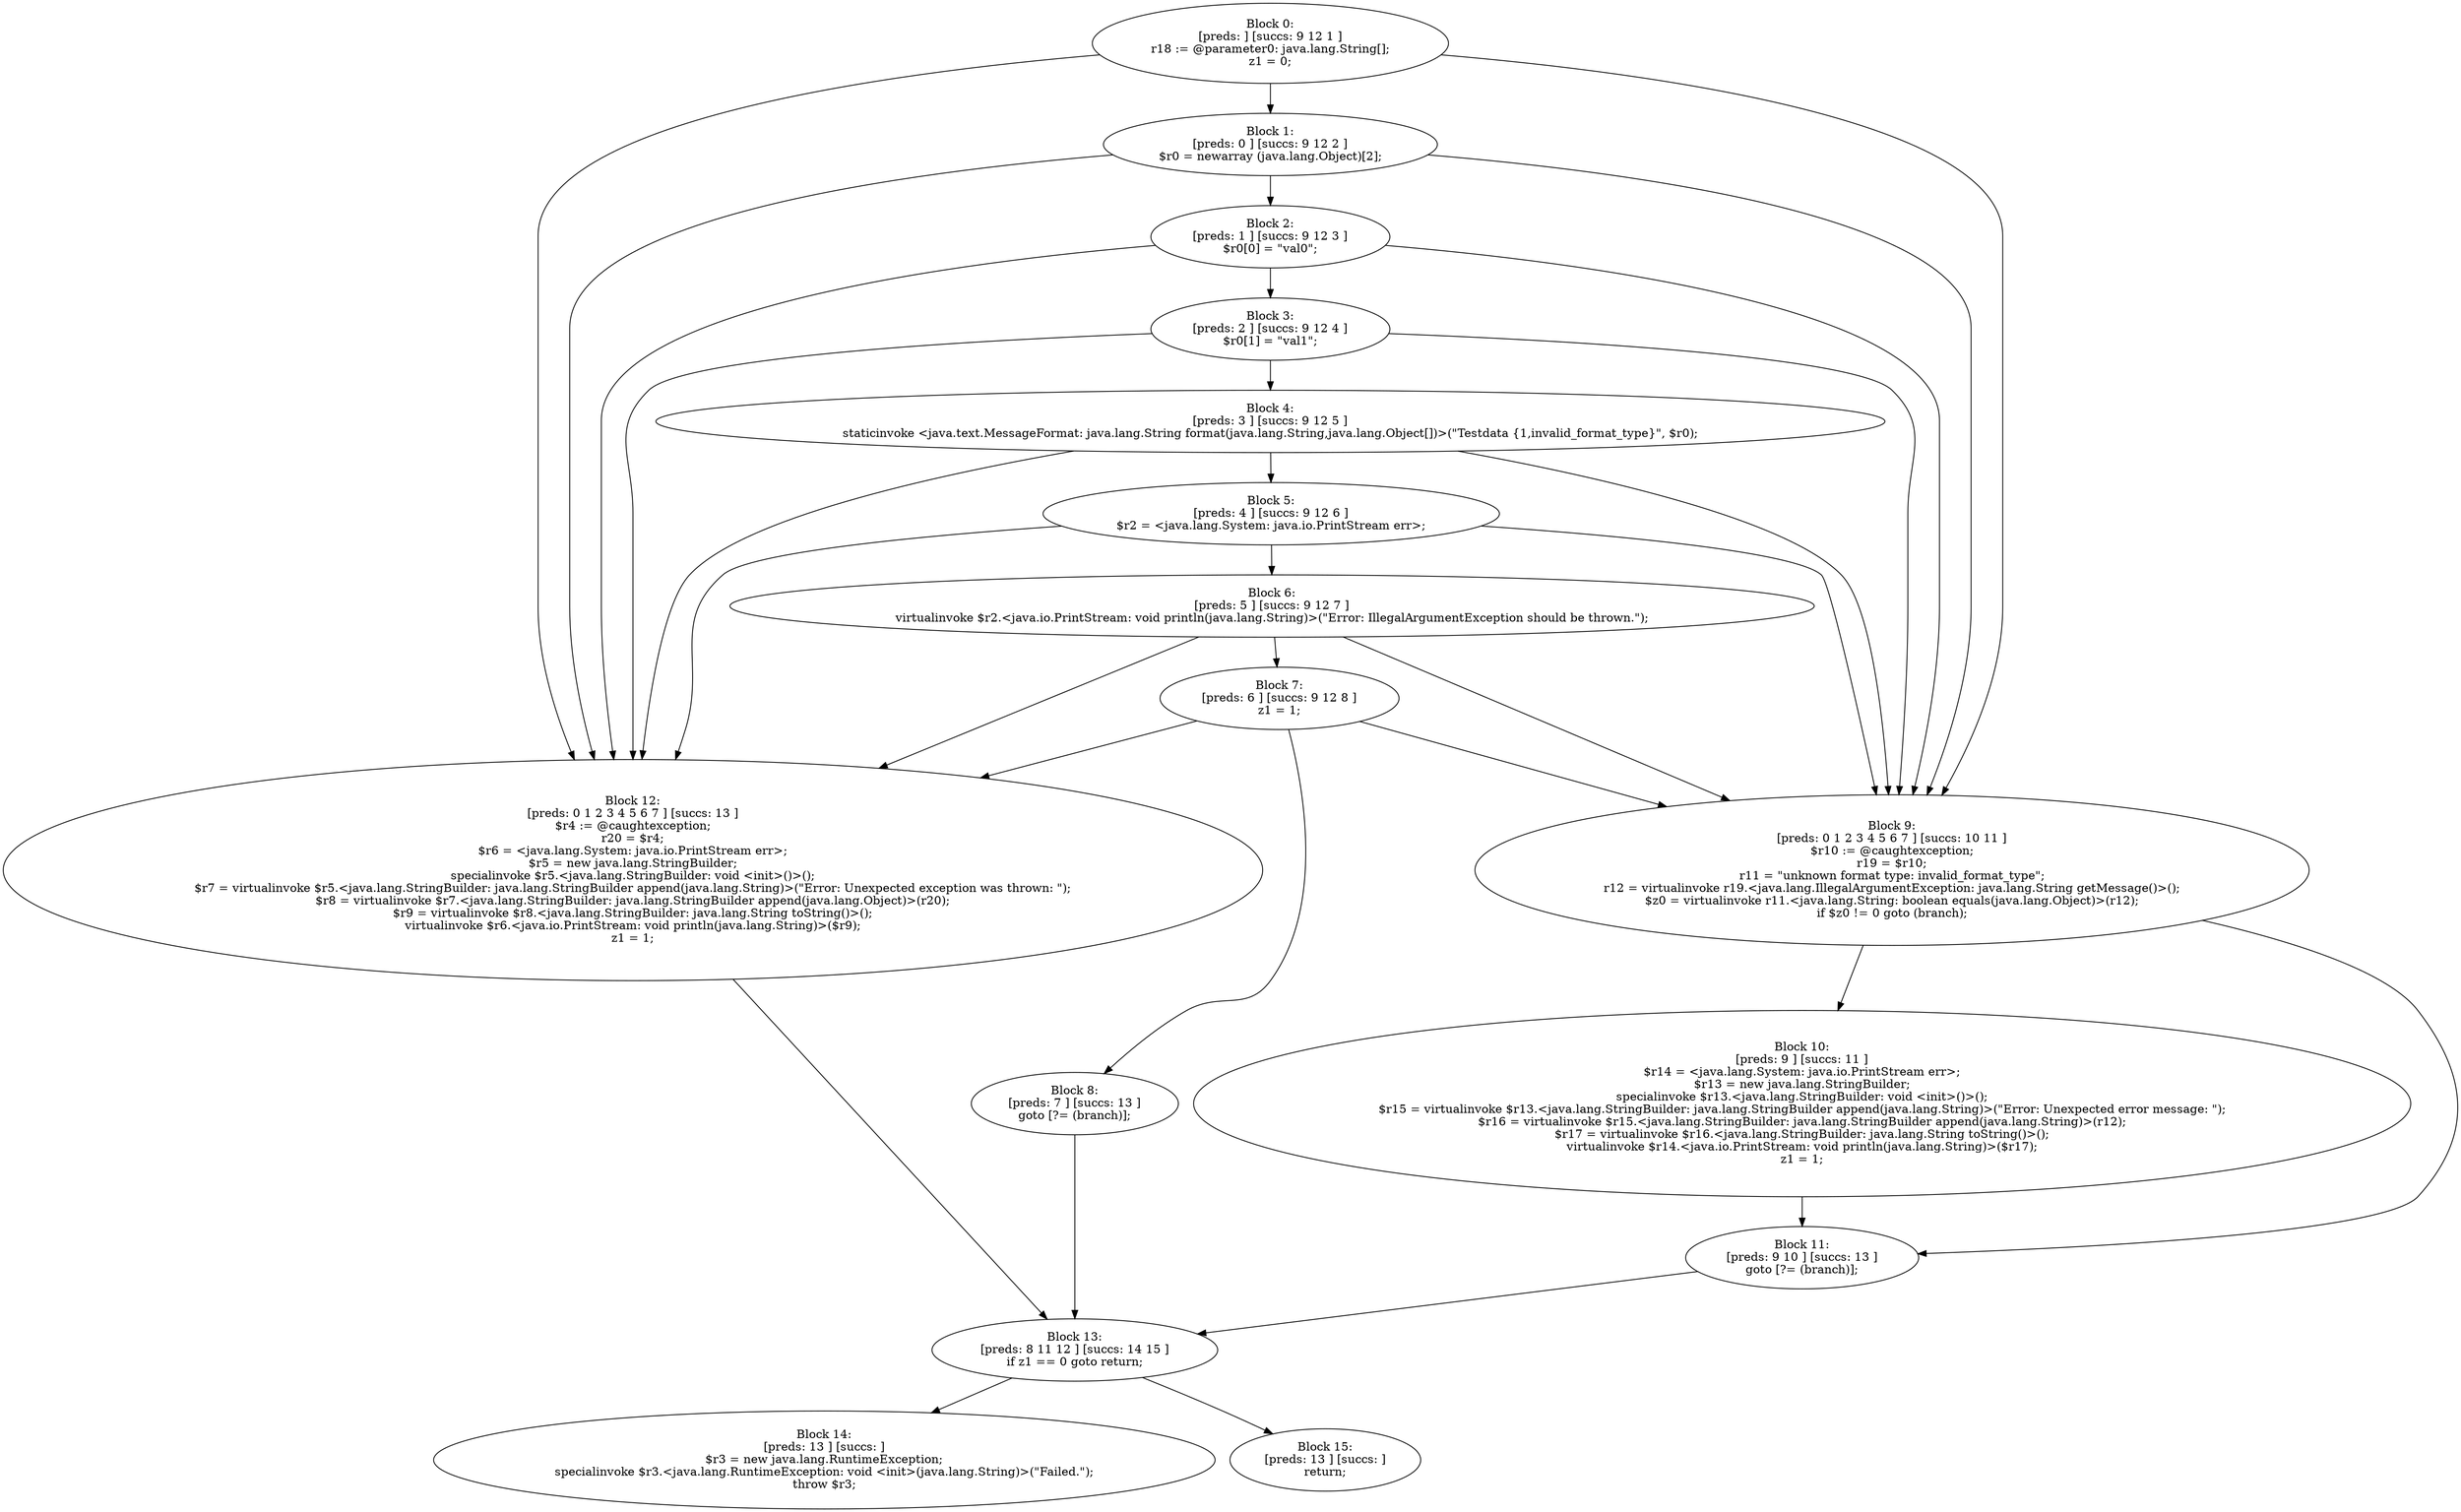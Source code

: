 digraph "unitGraph" {
    "Block 0:
[preds: ] [succs: 9 12 1 ]
r18 := @parameter0: java.lang.String[];
z1 = 0;
"
    "Block 1:
[preds: 0 ] [succs: 9 12 2 ]
$r0 = newarray (java.lang.Object)[2];
"
    "Block 2:
[preds: 1 ] [succs: 9 12 3 ]
$r0[0] = \"val0\";
"
    "Block 3:
[preds: 2 ] [succs: 9 12 4 ]
$r0[1] = \"val1\";
"
    "Block 4:
[preds: 3 ] [succs: 9 12 5 ]
staticinvoke <java.text.MessageFormat: java.lang.String format(java.lang.String,java.lang.Object[])>(\"Testdata {1,invalid_format_type}\", $r0);
"
    "Block 5:
[preds: 4 ] [succs: 9 12 6 ]
$r2 = <java.lang.System: java.io.PrintStream err>;
"
    "Block 6:
[preds: 5 ] [succs: 9 12 7 ]
virtualinvoke $r2.<java.io.PrintStream: void println(java.lang.String)>(\"Error: IllegalArgumentException should be thrown.\");
"
    "Block 7:
[preds: 6 ] [succs: 9 12 8 ]
z1 = 1;
"
    "Block 8:
[preds: 7 ] [succs: 13 ]
goto [?= (branch)];
"
    "Block 9:
[preds: 0 1 2 3 4 5 6 7 ] [succs: 10 11 ]
$r10 := @caughtexception;
r19 = $r10;
r11 = \"unknown format type: invalid_format_type\";
r12 = virtualinvoke r19.<java.lang.IllegalArgumentException: java.lang.String getMessage()>();
$z0 = virtualinvoke r11.<java.lang.String: boolean equals(java.lang.Object)>(r12);
if $z0 != 0 goto (branch);
"
    "Block 10:
[preds: 9 ] [succs: 11 ]
$r14 = <java.lang.System: java.io.PrintStream err>;
$r13 = new java.lang.StringBuilder;
specialinvoke $r13.<java.lang.StringBuilder: void <init>()>();
$r15 = virtualinvoke $r13.<java.lang.StringBuilder: java.lang.StringBuilder append(java.lang.String)>(\"Error: Unexpected error message: \");
$r16 = virtualinvoke $r15.<java.lang.StringBuilder: java.lang.StringBuilder append(java.lang.String)>(r12);
$r17 = virtualinvoke $r16.<java.lang.StringBuilder: java.lang.String toString()>();
virtualinvoke $r14.<java.io.PrintStream: void println(java.lang.String)>($r17);
z1 = 1;
"
    "Block 11:
[preds: 9 10 ] [succs: 13 ]
goto [?= (branch)];
"
    "Block 12:
[preds: 0 1 2 3 4 5 6 7 ] [succs: 13 ]
$r4 := @caughtexception;
r20 = $r4;
$r6 = <java.lang.System: java.io.PrintStream err>;
$r5 = new java.lang.StringBuilder;
specialinvoke $r5.<java.lang.StringBuilder: void <init>()>();
$r7 = virtualinvoke $r5.<java.lang.StringBuilder: java.lang.StringBuilder append(java.lang.String)>(\"Error: Unexpected exception was thrown: \");
$r8 = virtualinvoke $r7.<java.lang.StringBuilder: java.lang.StringBuilder append(java.lang.Object)>(r20);
$r9 = virtualinvoke $r8.<java.lang.StringBuilder: java.lang.String toString()>();
virtualinvoke $r6.<java.io.PrintStream: void println(java.lang.String)>($r9);
z1 = 1;
"
    "Block 13:
[preds: 8 11 12 ] [succs: 14 15 ]
if z1 == 0 goto return;
"
    "Block 14:
[preds: 13 ] [succs: ]
$r3 = new java.lang.RuntimeException;
specialinvoke $r3.<java.lang.RuntimeException: void <init>(java.lang.String)>(\"Failed.\");
throw $r3;
"
    "Block 15:
[preds: 13 ] [succs: ]
return;
"
    "Block 0:
[preds: ] [succs: 9 12 1 ]
r18 := @parameter0: java.lang.String[];
z1 = 0;
"->"Block 9:
[preds: 0 1 2 3 4 5 6 7 ] [succs: 10 11 ]
$r10 := @caughtexception;
r19 = $r10;
r11 = \"unknown format type: invalid_format_type\";
r12 = virtualinvoke r19.<java.lang.IllegalArgumentException: java.lang.String getMessage()>();
$z0 = virtualinvoke r11.<java.lang.String: boolean equals(java.lang.Object)>(r12);
if $z0 != 0 goto (branch);
";
    "Block 0:
[preds: ] [succs: 9 12 1 ]
r18 := @parameter0: java.lang.String[];
z1 = 0;
"->"Block 12:
[preds: 0 1 2 3 4 5 6 7 ] [succs: 13 ]
$r4 := @caughtexception;
r20 = $r4;
$r6 = <java.lang.System: java.io.PrintStream err>;
$r5 = new java.lang.StringBuilder;
specialinvoke $r5.<java.lang.StringBuilder: void <init>()>();
$r7 = virtualinvoke $r5.<java.lang.StringBuilder: java.lang.StringBuilder append(java.lang.String)>(\"Error: Unexpected exception was thrown: \");
$r8 = virtualinvoke $r7.<java.lang.StringBuilder: java.lang.StringBuilder append(java.lang.Object)>(r20);
$r9 = virtualinvoke $r8.<java.lang.StringBuilder: java.lang.String toString()>();
virtualinvoke $r6.<java.io.PrintStream: void println(java.lang.String)>($r9);
z1 = 1;
";
    "Block 0:
[preds: ] [succs: 9 12 1 ]
r18 := @parameter0: java.lang.String[];
z1 = 0;
"->"Block 1:
[preds: 0 ] [succs: 9 12 2 ]
$r0 = newarray (java.lang.Object)[2];
";
    "Block 1:
[preds: 0 ] [succs: 9 12 2 ]
$r0 = newarray (java.lang.Object)[2];
"->"Block 9:
[preds: 0 1 2 3 4 5 6 7 ] [succs: 10 11 ]
$r10 := @caughtexception;
r19 = $r10;
r11 = \"unknown format type: invalid_format_type\";
r12 = virtualinvoke r19.<java.lang.IllegalArgumentException: java.lang.String getMessage()>();
$z0 = virtualinvoke r11.<java.lang.String: boolean equals(java.lang.Object)>(r12);
if $z0 != 0 goto (branch);
";
    "Block 1:
[preds: 0 ] [succs: 9 12 2 ]
$r0 = newarray (java.lang.Object)[2];
"->"Block 12:
[preds: 0 1 2 3 4 5 6 7 ] [succs: 13 ]
$r4 := @caughtexception;
r20 = $r4;
$r6 = <java.lang.System: java.io.PrintStream err>;
$r5 = new java.lang.StringBuilder;
specialinvoke $r5.<java.lang.StringBuilder: void <init>()>();
$r7 = virtualinvoke $r5.<java.lang.StringBuilder: java.lang.StringBuilder append(java.lang.String)>(\"Error: Unexpected exception was thrown: \");
$r8 = virtualinvoke $r7.<java.lang.StringBuilder: java.lang.StringBuilder append(java.lang.Object)>(r20);
$r9 = virtualinvoke $r8.<java.lang.StringBuilder: java.lang.String toString()>();
virtualinvoke $r6.<java.io.PrintStream: void println(java.lang.String)>($r9);
z1 = 1;
";
    "Block 1:
[preds: 0 ] [succs: 9 12 2 ]
$r0 = newarray (java.lang.Object)[2];
"->"Block 2:
[preds: 1 ] [succs: 9 12 3 ]
$r0[0] = \"val0\";
";
    "Block 2:
[preds: 1 ] [succs: 9 12 3 ]
$r0[0] = \"val0\";
"->"Block 9:
[preds: 0 1 2 3 4 5 6 7 ] [succs: 10 11 ]
$r10 := @caughtexception;
r19 = $r10;
r11 = \"unknown format type: invalid_format_type\";
r12 = virtualinvoke r19.<java.lang.IllegalArgumentException: java.lang.String getMessage()>();
$z0 = virtualinvoke r11.<java.lang.String: boolean equals(java.lang.Object)>(r12);
if $z0 != 0 goto (branch);
";
    "Block 2:
[preds: 1 ] [succs: 9 12 3 ]
$r0[0] = \"val0\";
"->"Block 12:
[preds: 0 1 2 3 4 5 6 7 ] [succs: 13 ]
$r4 := @caughtexception;
r20 = $r4;
$r6 = <java.lang.System: java.io.PrintStream err>;
$r5 = new java.lang.StringBuilder;
specialinvoke $r5.<java.lang.StringBuilder: void <init>()>();
$r7 = virtualinvoke $r5.<java.lang.StringBuilder: java.lang.StringBuilder append(java.lang.String)>(\"Error: Unexpected exception was thrown: \");
$r8 = virtualinvoke $r7.<java.lang.StringBuilder: java.lang.StringBuilder append(java.lang.Object)>(r20);
$r9 = virtualinvoke $r8.<java.lang.StringBuilder: java.lang.String toString()>();
virtualinvoke $r6.<java.io.PrintStream: void println(java.lang.String)>($r9);
z1 = 1;
";
    "Block 2:
[preds: 1 ] [succs: 9 12 3 ]
$r0[0] = \"val0\";
"->"Block 3:
[preds: 2 ] [succs: 9 12 4 ]
$r0[1] = \"val1\";
";
    "Block 3:
[preds: 2 ] [succs: 9 12 4 ]
$r0[1] = \"val1\";
"->"Block 9:
[preds: 0 1 2 3 4 5 6 7 ] [succs: 10 11 ]
$r10 := @caughtexception;
r19 = $r10;
r11 = \"unknown format type: invalid_format_type\";
r12 = virtualinvoke r19.<java.lang.IllegalArgumentException: java.lang.String getMessage()>();
$z0 = virtualinvoke r11.<java.lang.String: boolean equals(java.lang.Object)>(r12);
if $z0 != 0 goto (branch);
";
    "Block 3:
[preds: 2 ] [succs: 9 12 4 ]
$r0[1] = \"val1\";
"->"Block 12:
[preds: 0 1 2 3 4 5 6 7 ] [succs: 13 ]
$r4 := @caughtexception;
r20 = $r4;
$r6 = <java.lang.System: java.io.PrintStream err>;
$r5 = new java.lang.StringBuilder;
specialinvoke $r5.<java.lang.StringBuilder: void <init>()>();
$r7 = virtualinvoke $r5.<java.lang.StringBuilder: java.lang.StringBuilder append(java.lang.String)>(\"Error: Unexpected exception was thrown: \");
$r8 = virtualinvoke $r7.<java.lang.StringBuilder: java.lang.StringBuilder append(java.lang.Object)>(r20);
$r9 = virtualinvoke $r8.<java.lang.StringBuilder: java.lang.String toString()>();
virtualinvoke $r6.<java.io.PrintStream: void println(java.lang.String)>($r9);
z1 = 1;
";
    "Block 3:
[preds: 2 ] [succs: 9 12 4 ]
$r0[1] = \"val1\";
"->"Block 4:
[preds: 3 ] [succs: 9 12 5 ]
staticinvoke <java.text.MessageFormat: java.lang.String format(java.lang.String,java.lang.Object[])>(\"Testdata {1,invalid_format_type}\", $r0);
";
    "Block 4:
[preds: 3 ] [succs: 9 12 5 ]
staticinvoke <java.text.MessageFormat: java.lang.String format(java.lang.String,java.lang.Object[])>(\"Testdata {1,invalid_format_type}\", $r0);
"->"Block 9:
[preds: 0 1 2 3 4 5 6 7 ] [succs: 10 11 ]
$r10 := @caughtexception;
r19 = $r10;
r11 = \"unknown format type: invalid_format_type\";
r12 = virtualinvoke r19.<java.lang.IllegalArgumentException: java.lang.String getMessage()>();
$z0 = virtualinvoke r11.<java.lang.String: boolean equals(java.lang.Object)>(r12);
if $z0 != 0 goto (branch);
";
    "Block 4:
[preds: 3 ] [succs: 9 12 5 ]
staticinvoke <java.text.MessageFormat: java.lang.String format(java.lang.String,java.lang.Object[])>(\"Testdata {1,invalid_format_type}\", $r0);
"->"Block 12:
[preds: 0 1 2 3 4 5 6 7 ] [succs: 13 ]
$r4 := @caughtexception;
r20 = $r4;
$r6 = <java.lang.System: java.io.PrintStream err>;
$r5 = new java.lang.StringBuilder;
specialinvoke $r5.<java.lang.StringBuilder: void <init>()>();
$r7 = virtualinvoke $r5.<java.lang.StringBuilder: java.lang.StringBuilder append(java.lang.String)>(\"Error: Unexpected exception was thrown: \");
$r8 = virtualinvoke $r7.<java.lang.StringBuilder: java.lang.StringBuilder append(java.lang.Object)>(r20);
$r9 = virtualinvoke $r8.<java.lang.StringBuilder: java.lang.String toString()>();
virtualinvoke $r6.<java.io.PrintStream: void println(java.lang.String)>($r9);
z1 = 1;
";
    "Block 4:
[preds: 3 ] [succs: 9 12 5 ]
staticinvoke <java.text.MessageFormat: java.lang.String format(java.lang.String,java.lang.Object[])>(\"Testdata {1,invalid_format_type}\", $r0);
"->"Block 5:
[preds: 4 ] [succs: 9 12 6 ]
$r2 = <java.lang.System: java.io.PrintStream err>;
";
    "Block 5:
[preds: 4 ] [succs: 9 12 6 ]
$r2 = <java.lang.System: java.io.PrintStream err>;
"->"Block 9:
[preds: 0 1 2 3 4 5 6 7 ] [succs: 10 11 ]
$r10 := @caughtexception;
r19 = $r10;
r11 = \"unknown format type: invalid_format_type\";
r12 = virtualinvoke r19.<java.lang.IllegalArgumentException: java.lang.String getMessage()>();
$z0 = virtualinvoke r11.<java.lang.String: boolean equals(java.lang.Object)>(r12);
if $z0 != 0 goto (branch);
";
    "Block 5:
[preds: 4 ] [succs: 9 12 6 ]
$r2 = <java.lang.System: java.io.PrintStream err>;
"->"Block 12:
[preds: 0 1 2 3 4 5 6 7 ] [succs: 13 ]
$r4 := @caughtexception;
r20 = $r4;
$r6 = <java.lang.System: java.io.PrintStream err>;
$r5 = new java.lang.StringBuilder;
specialinvoke $r5.<java.lang.StringBuilder: void <init>()>();
$r7 = virtualinvoke $r5.<java.lang.StringBuilder: java.lang.StringBuilder append(java.lang.String)>(\"Error: Unexpected exception was thrown: \");
$r8 = virtualinvoke $r7.<java.lang.StringBuilder: java.lang.StringBuilder append(java.lang.Object)>(r20);
$r9 = virtualinvoke $r8.<java.lang.StringBuilder: java.lang.String toString()>();
virtualinvoke $r6.<java.io.PrintStream: void println(java.lang.String)>($r9);
z1 = 1;
";
    "Block 5:
[preds: 4 ] [succs: 9 12 6 ]
$r2 = <java.lang.System: java.io.PrintStream err>;
"->"Block 6:
[preds: 5 ] [succs: 9 12 7 ]
virtualinvoke $r2.<java.io.PrintStream: void println(java.lang.String)>(\"Error: IllegalArgumentException should be thrown.\");
";
    "Block 6:
[preds: 5 ] [succs: 9 12 7 ]
virtualinvoke $r2.<java.io.PrintStream: void println(java.lang.String)>(\"Error: IllegalArgumentException should be thrown.\");
"->"Block 9:
[preds: 0 1 2 3 4 5 6 7 ] [succs: 10 11 ]
$r10 := @caughtexception;
r19 = $r10;
r11 = \"unknown format type: invalid_format_type\";
r12 = virtualinvoke r19.<java.lang.IllegalArgumentException: java.lang.String getMessage()>();
$z0 = virtualinvoke r11.<java.lang.String: boolean equals(java.lang.Object)>(r12);
if $z0 != 0 goto (branch);
";
    "Block 6:
[preds: 5 ] [succs: 9 12 7 ]
virtualinvoke $r2.<java.io.PrintStream: void println(java.lang.String)>(\"Error: IllegalArgumentException should be thrown.\");
"->"Block 12:
[preds: 0 1 2 3 4 5 6 7 ] [succs: 13 ]
$r4 := @caughtexception;
r20 = $r4;
$r6 = <java.lang.System: java.io.PrintStream err>;
$r5 = new java.lang.StringBuilder;
specialinvoke $r5.<java.lang.StringBuilder: void <init>()>();
$r7 = virtualinvoke $r5.<java.lang.StringBuilder: java.lang.StringBuilder append(java.lang.String)>(\"Error: Unexpected exception was thrown: \");
$r8 = virtualinvoke $r7.<java.lang.StringBuilder: java.lang.StringBuilder append(java.lang.Object)>(r20);
$r9 = virtualinvoke $r8.<java.lang.StringBuilder: java.lang.String toString()>();
virtualinvoke $r6.<java.io.PrintStream: void println(java.lang.String)>($r9);
z1 = 1;
";
    "Block 6:
[preds: 5 ] [succs: 9 12 7 ]
virtualinvoke $r2.<java.io.PrintStream: void println(java.lang.String)>(\"Error: IllegalArgumentException should be thrown.\");
"->"Block 7:
[preds: 6 ] [succs: 9 12 8 ]
z1 = 1;
";
    "Block 7:
[preds: 6 ] [succs: 9 12 8 ]
z1 = 1;
"->"Block 9:
[preds: 0 1 2 3 4 5 6 7 ] [succs: 10 11 ]
$r10 := @caughtexception;
r19 = $r10;
r11 = \"unknown format type: invalid_format_type\";
r12 = virtualinvoke r19.<java.lang.IllegalArgumentException: java.lang.String getMessage()>();
$z0 = virtualinvoke r11.<java.lang.String: boolean equals(java.lang.Object)>(r12);
if $z0 != 0 goto (branch);
";
    "Block 7:
[preds: 6 ] [succs: 9 12 8 ]
z1 = 1;
"->"Block 12:
[preds: 0 1 2 3 4 5 6 7 ] [succs: 13 ]
$r4 := @caughtexception;
r20 = $r4;
$r6 = <java.lang.System: java.io.PrintStream err>;
$r5 = new java.lang.StringBuilder;
specialinvoke $r5.<java.lang.StringBuilder: void <init>()>();
$r7 = virtualinvoke $r5.<java.lang.StringBuilder: java.lang.StringBuilder append(java.lang.String)>(\"Error: Unexpected exception was thrown: \");
$r8 = virtualinvoke $r7.<java.lang.StringBuilder: java.lang.StringBuilder append(java.lang.Object)>(r20);
$r9 = virtualinvoke $r8.<java.lang.StringBuilder: java.lang.String toString()>();
virtualinvoke $r6.<java.io.PrintStream: void println(java.lang.String)>($r9);
z1 = 1;
";
    "Block 7:
[preds: 6 ] [succs: 9 12 8 ]
z1 = 1;
"->"Block 8:
[preds: 7 ] [succs: 13 ]
goto [?= (branch)];
";
    "Block 8:
[preds: 7 ] [succs: 13 ]
goto [?= (branch)];
"->"Block 13:
[preds: 8 11 12 ] [succs: 14 15 ]
if z1 == 0 goto return;
";
    "Block 9:
[preds: 0 1 2 3 4 5 6 7 ] [succs: 10 11 ]
$r10 := @caughtexception;
r19 = $r10;
r11 = \"unknown format type: invalid_format_type\";
r12 = virtualinvoke r19.<java.lang.IllegalArgumentException: java.lang.String getMessage()>();
$z0 = virtualinvoke r11.<java.lang.String: boolean equals(java.lang.Object)>(r12);
if $z0 != 0 goto (branch);
"->"Block 10:
[preds: 9 ] [succs: 11 ]
$r14 = <java.lang.System: java.io.PrintStream err>;
$r13 = new java.lang.StringBuilder;
specialinvoke $r13.<java.lang.StringBuilder: void <init>()>();
$r15 = virtualinvoke $r13.<java.lang.StringBuilder: java.lang.StringBuilder append(java.lang.String)>(\"Error: Unexpected error message: \");
$r16 = virtualinvoke $r15.<java.lang.StringBuilder: java.lang.StringBuilder append(java.lang.String)>(r12);
$r17 = virtualinvoke $r16.<java.lang.StringBuilder: java.lang.String toString()>();
virtualinvoke $r14.<java.io.PrintStream: void println(java.lang.String)>($r17);
z1 = 1;
";
    "Block 9:
[preds: 0 1 2 3 4 5 6 7 ] [succs: 10 11 ]
$r10 := @caughtexception;
r19 = $r10;
r11 = \"unknown format type: invalid_format_type\";
r12 = virtualinvoke r19.<java.lang.IllegalArgumentException: java.lang.String getMessage()>();
$z0 = virtualinvoke r11.<java.lang.String: boolean equals(java.lang.Object)>(r12);
if $z0 != 0 goto (branch);
"->"Block 11:
[preds: 9 10 ] [succs: 13 ]
goto [?= (branch)];
";
    "Block 10:
[preds: 9 ] [succs: 11 ]
$r14 = <java.lang.System: java.io.PrintStream err>;
$r13 = new java.lang.StringBuilder;
specialinvoke $r13.<java.lang.StringBuilder: void <init>()>();
$r15 = virtualinvoke $r13.<java.lang.StringBuilder: java.lang.StringBuilder append(java.lang.String)>(\"Error: Unexpected error message: \");
$r16 = virtualinvoke $r15.<java.lang.StringBuilder: java.lang.StringBuilder append(java.lang.String)>(r12);
$r17 = virtualinvoke $r16.<java.lang.StringBuilder: java.lang.String toString()>();
virtualinvoke $r14.<java.io.PrintStream: void println(java.lang.String)>($r17);
z1 = 1;
"->"Block 11:
[preds: 9 10 ] [succs: 13 ]
goto [?= (branch)];
";
    "Block 11:
[preds: 9 10 ] [succs: 13 ]
goto [?= (branch)];
"->"Block 13:
[preds: 8 11 12 ] [succs: 14 15 ]
if z1 == 0 goto return;
";
    "Block 12:
[preds: 0 1 2 3 4 5 6 7 ] [succs: 13 ]
$r4 := @caughtexception;
r20 = $r4;
$r6 = <java.lang.System: java.io.PrintStream err>;
$r5 = new java.lang.StringBuilder;
specialinvoke $r5.<java.lang.StringBuilder: void <init>()>();
$r7 = virtualinvoke $r5.<java.lang.StringBuilder: java.lang.StringBuilder append(java.lang.String)>(\"Error: Unexpected exception was thrown: \");
$r8 = virtualinvoke $r7.<java.lang.StringBuilder: java.lang.StringBuilder append(java.lang.Object)>(r20);
$r9 = virtualinvoke $r8.<java.lang.StringBuilder: java.lang.String toString()>();
virtualinvoke $r6.<java.io.PrintStream: void println(java.lang.String)>($r9);
z1 = 1;
"->"Block 13:
[preds: 8 11 12 ] [succs: 14 15 ]
if z1 == 0 goto return;
";
    "Block 13:
[preds: 8 11 12 ] [succs: 14 15 ]
if z1 == 0 goto return;
"->"Block 14:
[preds: 13 ] [succs: ]
$r3 = new java.lang.RuntimeException;
specialinvoke $r3.<java.lang.RuntimeException: void <init>(java.lang.String)>(\"Failed.\");
throw $r3;
";
    "Block 13:
[preds: 8 11 12 ] [succs: 14 15 ]
if z1 == 0 goto return;
"->"Block 15:
[preds: 13 ] [succs: ]
return;
";
}
